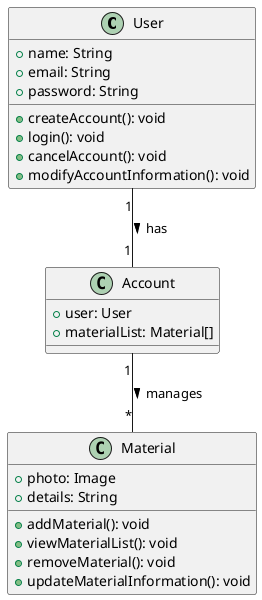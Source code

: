 @startuml
class User {
  +name: String
  +email: String
  +password: String
  +createAccount(): void
  +login(): void
  +cancelAccount(): void
  +modifyAccountInformation(): void
}

class Material {
  +photo: Image
  +details: String
  +addMaterial(): void
  +viewMaterialList(): void
  +removeMaterial(): void
  +updateMaterialInformation(): void
}

class Account {
  +user: User
  +materialList: Material[]
}

User "1" -- "1" Account : has >
Account "1" -- "*" Material : manages >
@enduml